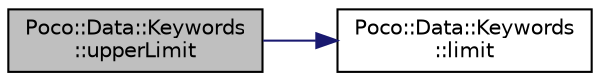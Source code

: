 digraph "Poco::Data::Keywords::upperLimit"
{
 // LATEX_PDF_SIZE
  edge [fontname="Helvetica",fontsize="10",labelfontname="Helvetica",labelfontsize="10"];
  node [fontname="Helvetica",fontsize="10",shape=record];
  rankdir="LR";
  Node1 [label="Poco::Data::Keywords\l::upperLimit",height=0.2,width=0.4,color="black", fillcolor="grey75", style="filled", fontcolor="black",tooltip=" "];
  Node1 -> Node2 [color="midnightblue",fontsize="10",style="solid"];
  Node2 [label="Poco::Data::Keywords\l::limit",height=0.2,width=0.4,color="black", fillcolor="white", style="filled",URL="$namespacePoco_1_1Data_1_1Keywords.html#a10995020b1ba88f53a5f4c9c44b84e47",tooltip="Creates an upperLimit."];
}
